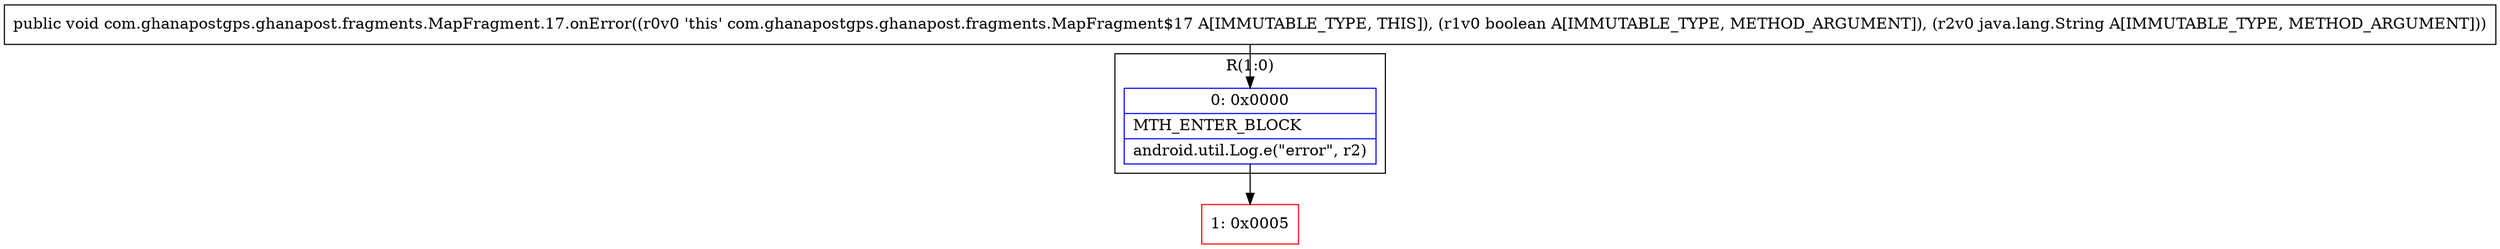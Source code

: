 digraph "CFG forcom.ghanapostgps.ghanapost.fragments.MapFragment.17.onError(ZLjava\/lang\/String;)V" {
subgraph cluster_Region_745268956 {
label = "R(1:0)";
node [shape=record,color=blue];
Node_0 [shape=record,label="{0\:\ 0x0000|MTH_ENTER_BLOCK\l|android.util.Log.e(\"error\", r2)\l}"];
}
Node_1 [shape=record,color=red,label="{1\:\ 0x0005}"];
MethodNode[shape=record,label="{public void com.ghanapostgps.ghanapost.fragments.MapFragment.17.onError((r0v0 'this' com.ghanapostgps.ghanapost.fragments.MapFragment$17 A[IMMUTABLE_TYPE, THIS]), (r1v0 boolean A[IMMUTABLE_TYPE, METHOD_ARGUMENT]), (r2v0 java.lang.String A[IMMUTABLE_TYPE, METHOD_ARGUMENT])) }"];
MethodNode -> Node_0;
Node_0 -> Node_1;
}


